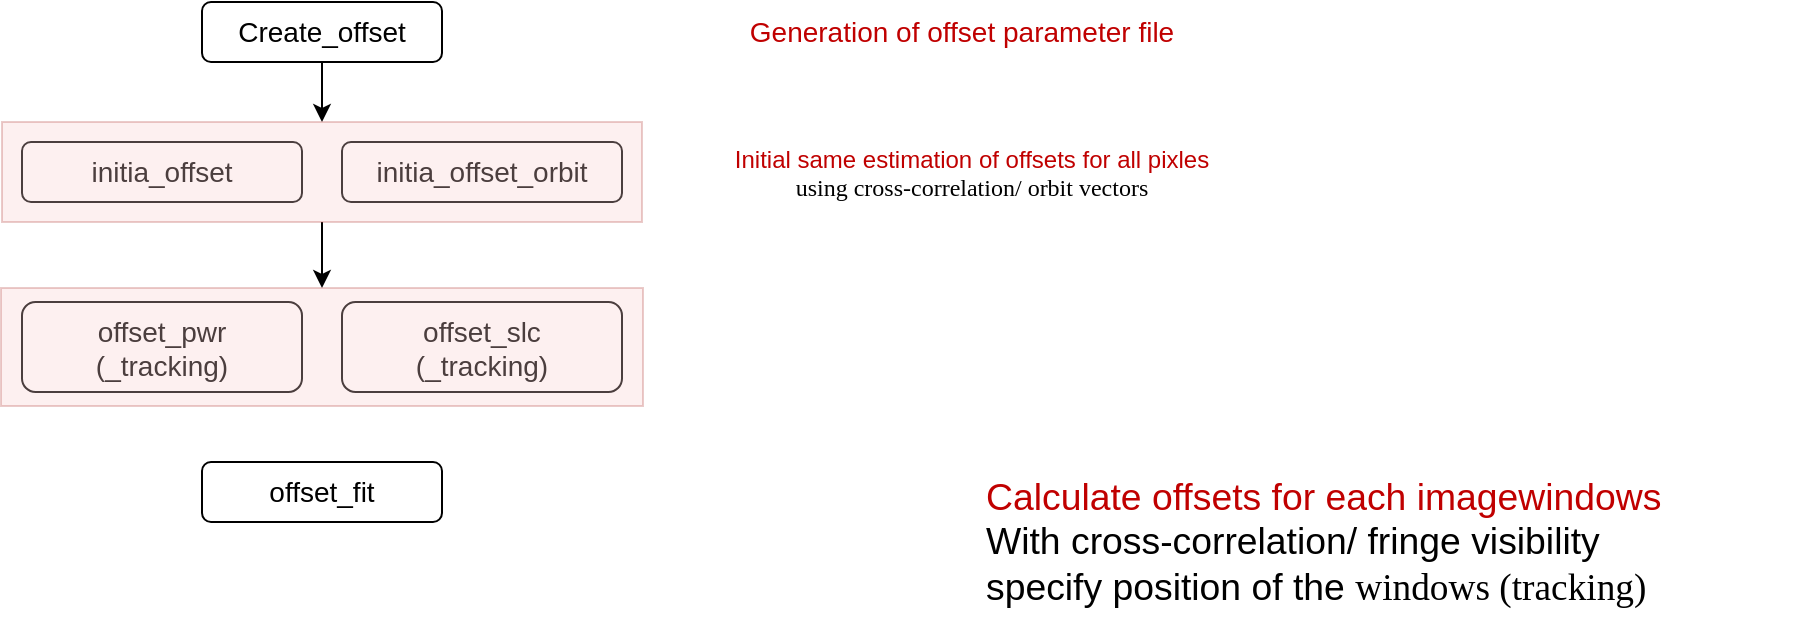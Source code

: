 <mxfile version="24.2.1" type="github">
  <diagram name="第 1 页" id="VFYnRgWjaz1VF4FwcoZw">
    <mxGraphModel dx="1302" dy="715" grid="1" gridSize="10" guides="1" tooltips="1" connect="1" arrows="1" fold="1" page="1" pageScale="1" pageWidth="827" pageHeight="1169" math="0" shadow="0">
      <root>
        <mxCell id="0" />
        <mxCell id="1" parent="0" />
        <mxCell id="UO7SThNuFkfZIsemxCIS-8" value="" style="edgeStyle=orthogonalEdgeStyle;rounded=0;orthogonalLoop=1;jettySize=auto;html=1;fontSize=14;" edge="1" parent="1" source="UO7SThNuFkfZIsemxCIS-1" target="UO7SThNuFkfZIsemxCIS-7">
          <mxGeometry relative="1" as="geometry" />
        </mxCell>
        <mxCell id="UO7SThNuFkfZIsemxCIS-1" value="&lt;font style=&quot;font-size: 14px;&quot;&gt;Create_offset&lt;/font&gt;" style="rounded=1;whiteSpace=wrap;html=1;fontSize=14;" vertex="1" parent="1">
          <mxGeometry x="120" y="240" width="120" height="30" as="geometry" />
        </mxCell>
        <mxCell id="UO7SThNuFkfZIsemxCIS-2" value="&lt;span style=&quot;font-size: 14px;&quot;&gt;initia_offset&lt;/span&gt;" style="rounded=1;whiteSpace=wrap;html=1;fontSize=14;" vertex="1" parent="1">
          <mxGeometry x="30" y="310" width="140" height="30" as="geometry" />
        </mxCell>
        <mxCell id="UO7SThNuFkfZIsemxCIS-3" value="&lt;span style=&quot;font-size: 14px;&quot;&gt;offset_pwr&lt;/span&gt;&lt;div style=&quot;font-size: 14px;&quot;&gt;&lt;span style=&quot;font-size: 14px;&quot;&gt;(_tracking)&lt;/span&gt;&lt;/div&gt;" style="rounded=1;whiteSpace=wrap;html=1;fontSize=14;" vertex="1" parent="1">
          <mxGeometry x="30" y="390" width="140" height="45" as="geometry" />
        </mxCell>
        <mxCell id="UO7SThNuFkfZIsemxCIS-4" value="&lt;span style=&quot;font-size: 14px;&quot;&gt;initia_offset_orbit&lt;/span&gt;" style="rounded=1;whiteSpace=wrap;html=1;fontSize=14;" vertex="1" parent="1">
          <mxGeometry x="190" y="310" width="140" height="30" as="geometry" />
        </mxCell>
        <mxCell id="UO7SThNuFkfZIsemxCIS-5" value="&lt;font style=&quot;font-size: 14px;&quot;&gt;offset_slc&lt;/font&gt;&lt;div style=&quot;font-size: 14px;&quot;&gt;&lt;font style=&quot;font-size: 14px;&quot;&gt;(_tracking)&lt;/font&gt;&lt;/div&gt;" style="rounded=1;whiteSpace=wrap;html=1;fontSize=14;" vertex="1" parent="1">
          <mxGeometry x="190" y="390" width="140" height="45" as="geometry" />
        </mxCell>
        <mxCell id="UO7SThNuFkfZIsemxCIS-12" value="" style="edgeStyle=orthogonalEdgeStyle;rounded=0;orthogonalLoop=1;jettySize=auto;html=1;" edge="1" parent="1" source="UO7SThNuFkfZIsemxCIS-7" target="UO7SThNuFkfZIsemxCIS-10">
          <mxGeometry relative="1" as="geometry" />
        </mxCell>
        <mxCell id="UO7SThNuFkfZIsemxCIS-7" value="" style="rounded=0;whiteSpace=wrap;html=1;fillColor=#f8cecc;strokeColor=#b85450;opacity=30;fontSize=14;" vertex="1" parent="1">
          <mxGeometry x="20" y="300" width="320" height="50" as="geometry" />
        </mxCell>
        <mxCell id="UO7SThNuFkfZIsemxCIS-10" value="" style="rounded=0;whiteSpace=wrap;html=1;fillColor=#f8cecc;strokeColor=#b85450;opacity=30;fontSize=14;" vertex="1" parent="1">
          <mxGeometry x="19.5" y="383" width="321" height="59" as="geometry" />
        </mxCell>
        <mxCell id="UO7SThNuFkfZIsemxCIS-13" value="&lt;font style=&quot;font-size: 14px;&quot;&gt;offset_fit&lt;/font&gt;" style="rounded=1;whiteSpace=wrap;html=1;fontSize=14;" vertex="1" parent="1">
          <mxGeometry x="120" y="470" width="120" height="30" as="geometry" />
        </mxCell>
        <mxCell id="UO7SThNuFkfZIsemxCIS-14" value="&lt;p style=&quot;language:en-CH;margin-top:0pt;margin-bottom:0pt;margin-left:0in;&lt;br/&gt;text-align:left;direction:ltr;unicode-bidi:embed;mso-line-break-override:none;&lt;br/&gt;word-break:normal;punctuation-wrap:hanging&quot;&gt;&lt;span style=&quot;color: rgb(192, 0, 0); font-weight: normal; font-style: normal; vertical-align: baseline;&quot;&gt;&lt;font style=&quot;font-size: 14px;&quot;&gt;Generation of offset parameter file&lt;/font&gt;&lt;/span&gt;&lt;/p&gt;" style="text;whiteSpace=wrap;html=1;align=center;" vertex="1" parent="1">
          <mxGeometry x="350" y="240" width="300" height="30" as="geometry" />
        </mxCell>
        <mxCell id="UO7SThNuFkfZIsemxCIS-15" value="&lt;p style=&quot;margin-top: 0pt; margin-bottom: 0pt; margin-left: 0in; direction: ltr; unicode-bidi: embed; word-break: normal;&quot;&gt;&lt;font face=&quot;Helvetica&quot; style=&quot;font-size: 12px;&quot;&gt;&lt;font color=&quot;#c00000&quot;&gt;Initial same estimation of offsets for all pixles&lt;/font&gt;&lt;br&gt;&lt;/font&gt;&lt;/p&gt;&lt;p style=&quot;margin-top: 0pt; margin-bottom: 0pt; margin-left: 0in; direction: ltr; unicode-bidi: embed; word-break: normal;&quot;&gt;&lt;span style=&quot;color: black;&quot;&gt;&lt;font face=&quot;V_lDkOHhxB9C8dfyVclu&quot; style=&quot;font-size: 12px;&quot;&gt;using cross-correlation/ orbit vectors &lt;/font&gt;&lt;/span&gt;&lt;/p&gt;" style="text;whiteSpace=wrap;html=1;align=center;" vertex="1" parent="1">
          <mxGeometry x="360" y="305" width="290" height="40" as="geometry" />
        </mxCell>
        <mxCell id="UO7SThNuFkfZIsemxCIS-16" value="&lt;p style=&quot;language:en-CH;margin-top:0pt;margin-bottom:0pt;margin-left:0in;&lt;br/&gt;text-align:center;direction:ltr;unicode-bidi:embed;mso-line-break-override:&lt;br/&gt;none;word-break:normal;punctuation-wrap:hanging&quot;&gt;&lt;span style=&quot;font-size:14.0pt;&lt;br/&gt;font-family:Calibri;mso-ascii-font-family:Calibri;mso-fareast-font-family:+mn-ea;&lt;br/&gt;mso-bidi-font-family:+mn-cs;mso-ascii-theme-font:minor-latin;mso-fareast-theme-font:&lt;br/&gt;minor-fareast;mso-bidi-theme-font:minor-bidi;color:#C00000;mso-font-kerning:&lt;br/&gt;12.0pt;language:en-US;mso-style-textfill-type:solid;mso-style-textfill-fill-color:&lt;br/&gt;#C00000;mso-style-textfill-fill-alpha:100.0%&quot;&gt;Calculate offsets for each imagewindows &lt;/span&gt;&lt;/p&gt;&lt;p style=&quot;language:en-CH;margin-top:0pt;margin-bottom:0pt;margin-left:0in;&lt;br/&gt;text-align:center;direction:ltr;unicode-bidi:embed;mso-line-break-override:&lt;br/&gt;none;word-break:normal;punctuation-wrap:hanging&quot;&gt;&lt;span style=&quot;font-size:14.0pt;&lt;br/&gt;font-family:Calibri;mso-ascii-font-family:Calibri;mso-fareast-font-family:+mn-ea;&lt;br/&gt;mso-bidi-font-family:+mn-cs;mso-ascii-theme-font:minor-latin;mso-fareast-theme-font:&lt;br/&gt;minor-fareast;mso-bidi-theme-font:minor-bidi;color:black;mso-color-index:1;&lt;br/&gt;mso-font-kerning:12.0pt;language:en-GB;mso-style-textfill-type:solid;&lt;br/&gt;mso-style-textfill-fill-themecolor:text1;mso-style-textfill-fill-color:black;&lt;br/&gt;mso-style-textfill-fill-alpha:100.0%&quot;&gt;With cross-correlation/ fringe visibility&lt;/span&gt;&lt;/p&gt;&lt;p style=&quot;language:en-CH;margin-top:0pt;margin-bottom:0pt;margin-left:0in;&lt;br/&gt;text-align:center;direction:ltr;unicode-bidi:embed;mso-line-break-override:&lt;br/&gt;none;word-break:normal;punctuation-wrap:hanging&quot;&gt;&lt;span style=&quot;font-size:14.0pt;&lt;br/&gt;font-family:Calibri;mso-ascii-font-family:Calibri;mso-fareast-font-family:+mn-ea;&lt;br/&gt;mso-bidi-font-family:+mn-cs;mso-ascii-theme-font:minor-latin;mso-fareast-theme-font:&lt;br/&gt;minor-fareast;mso-bidi-theme-font:minor-bidi;color:black;mso-color-index:1;&lt;br/&gt;mso-font-kerning:12.0pt;language:en-US;mso-style-textfill-type:solid;&lt;br/&gt;mso-style-textfill-fill-themecolor:text1;mso-style-textfill-fill-color:black;&lt;br/&gt;mso-style-textfill-fill-alpha:100.0%&quot;&gt;specify position of the &lt;/span&gt;&lt;span style=&quot;font-size:14.0pt;font-family:Calibri;mso-ascii-font-family:Calibri;&lt;br/&gt;mso-fareast-font-family:+mn-ea;mso-bidi-font-family:+mn-cs;mso-ascii-theme-font:&lt;br/&gt;minor-latin;mso-fareast-theme-font:minor-fareast;mso-bidi-theme-font:minor-bidi;&lt;br/&gt;color:black;mso-color-index:1;mso-font-kerning:12.0pt;language:en-US;&lt;br/&gt;mso-style-textfill-type:solid;mso-style-textfill-fill-themecolor:text1;&lt;br/&gt;mso-style-textfill-fill-color:black;mso-style-textfill-fill-alpha:100.0%&quot;&gt;windows (tracking)&lt;/span&gt;&lt;/p&gt;" style="text;whiteSpace=wrap;html=1;" vertex="1" parent="1">
          <mxGeometry x="510" y="470" width="410" height="80" as="geometry" />
        </mxCell>
      </root>
    </mxGraphModel>
  </diagram>
</mxfile>
